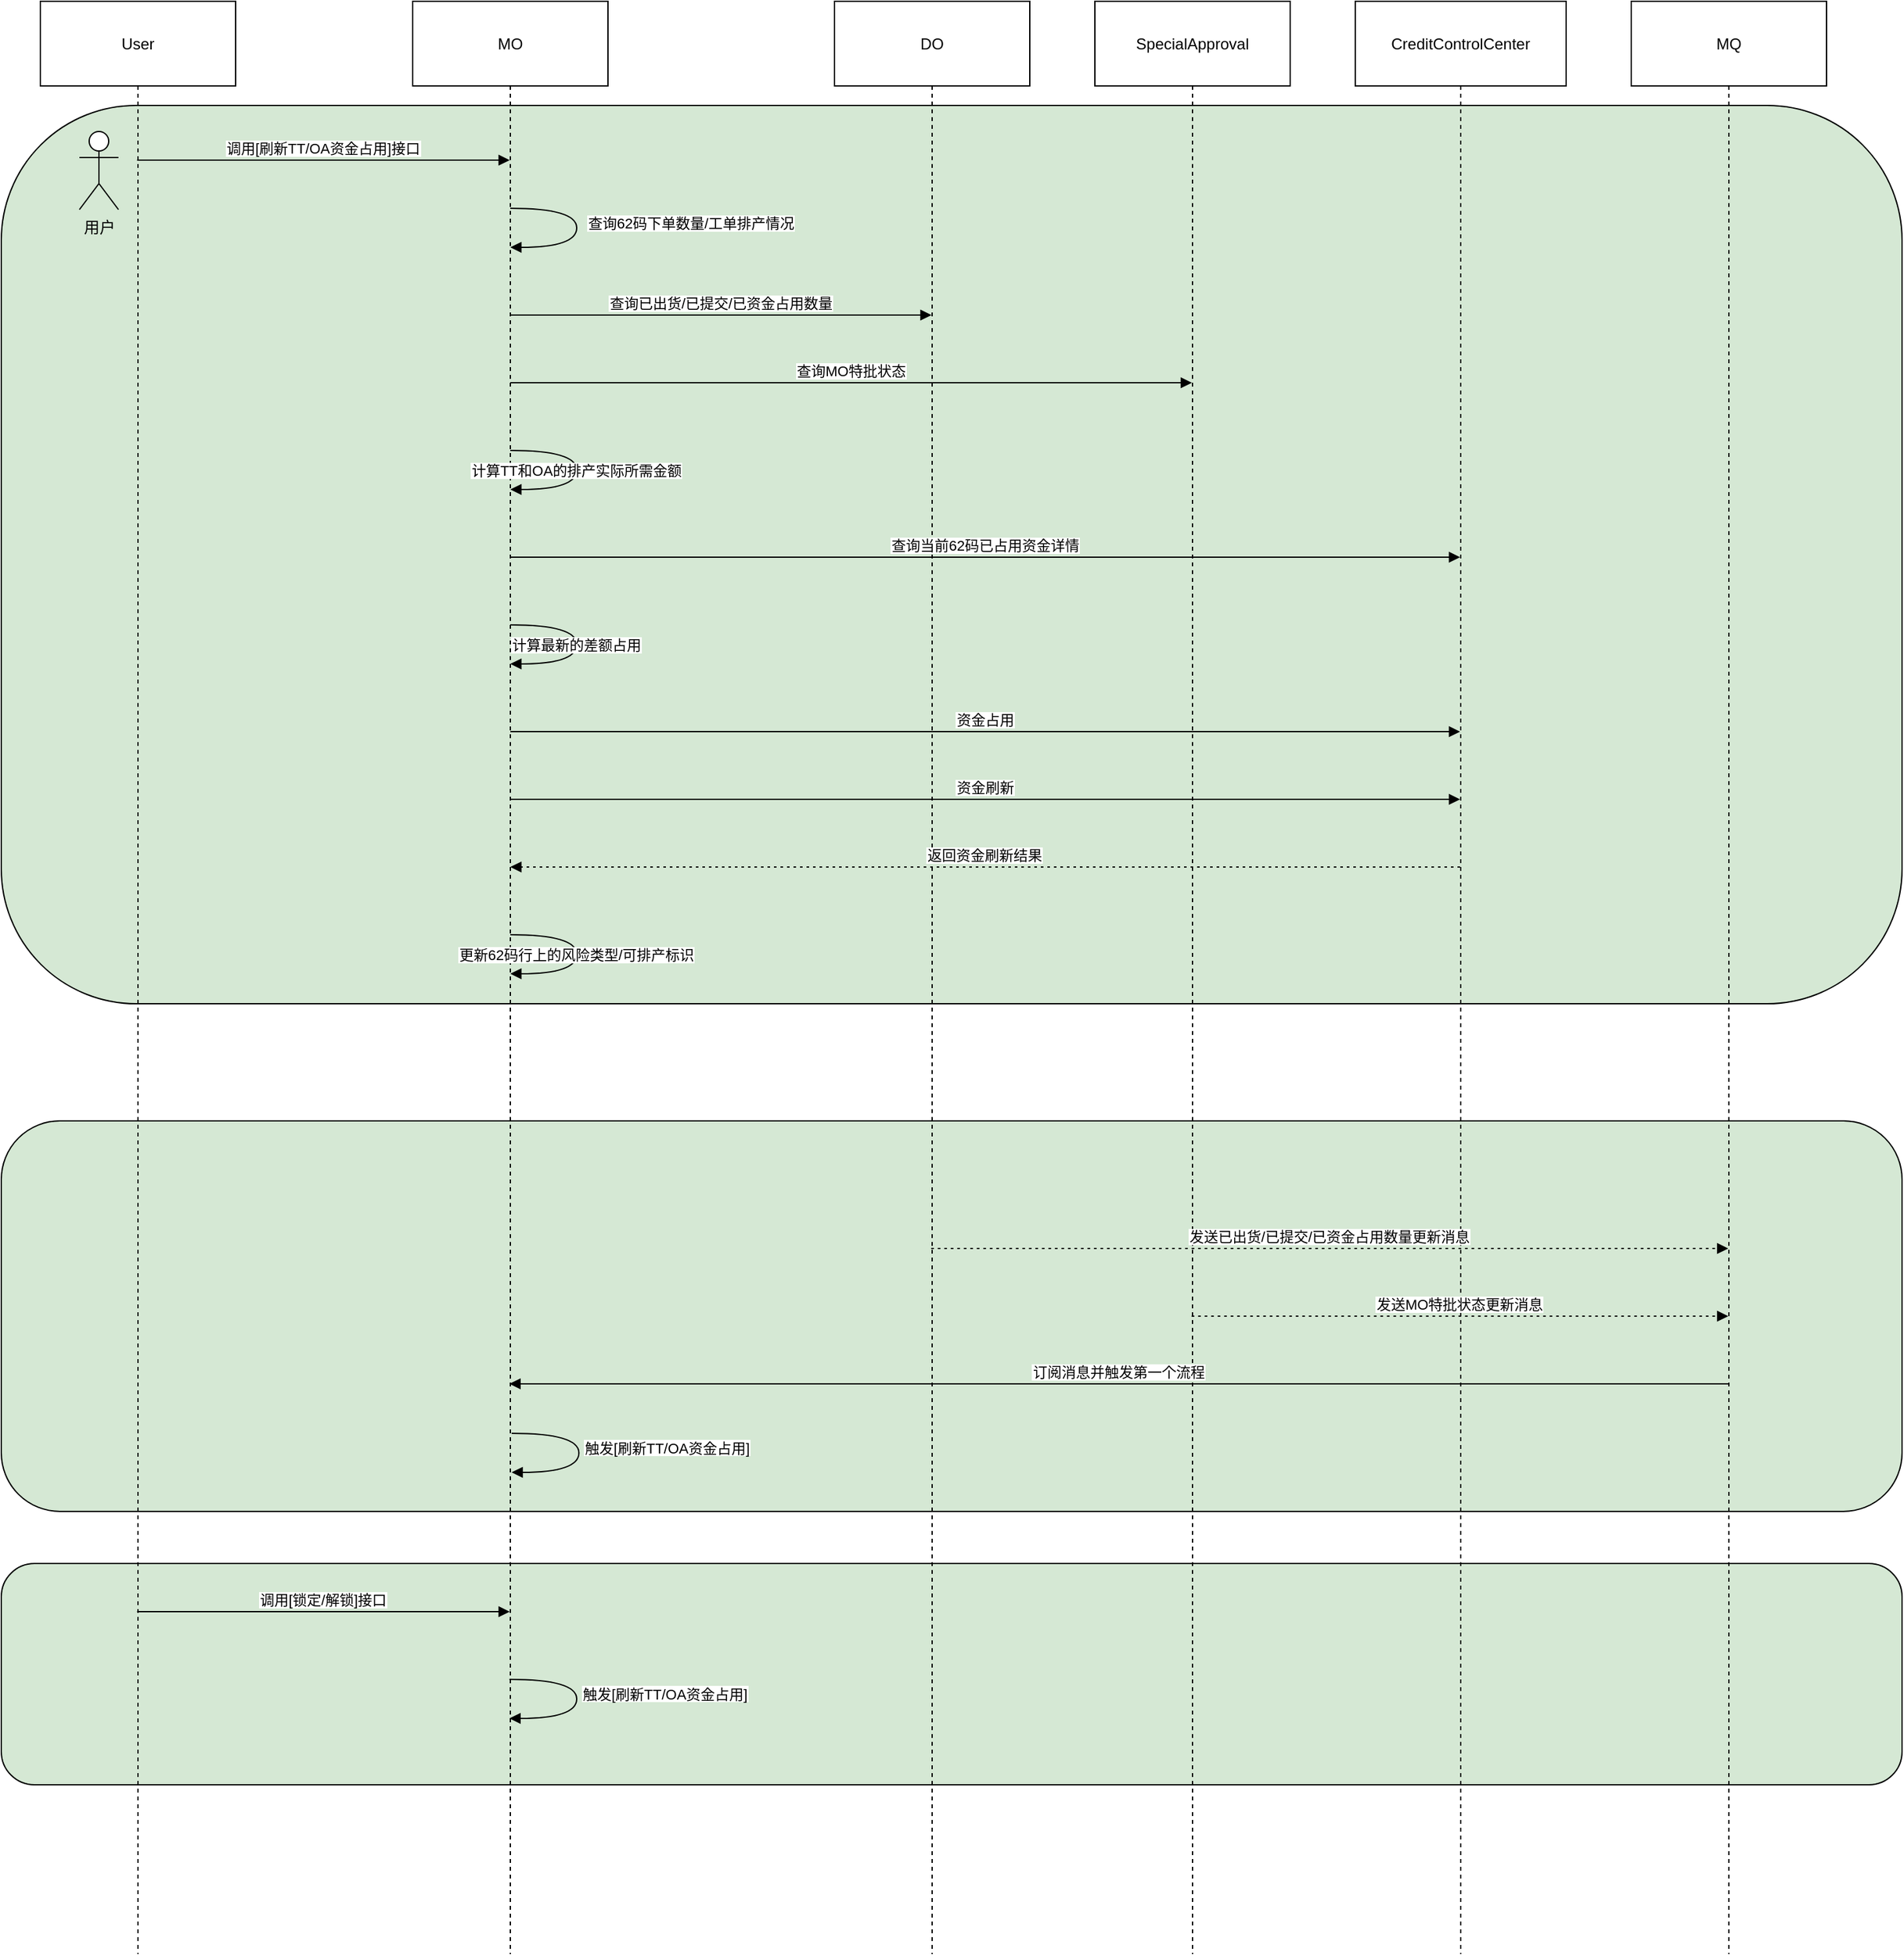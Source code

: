 <mxfile version="28.1.1">
  <diagram id="C5NioDderLb10LAesJQF" name="第 1 页">
    <mxGraphModel dx="1397" dy="348" grid="1" gridSize="10" guides="1" tooltips="1" connect="1" arrows="1" fold="1" page="1" pageScale="1" pageWidth="827" pageHeight="1169" math="0" shadow="0">
      <root>
        <mxCell id="0" />
        <mxCell id="1" parent="0" />
        <mxCell id="C7deDFVK92EXtW-6BP_k-24" value="" style="rounded=1;whiteSpace=wrap;html=1;fillColor=#D5E8D4;" vertex="1" parent="1">
          <mxGeometry x="-30" y="1200" width="1460" height="170" as="geometry" />
        </mxCell>
        <mxCell id="C7deDFVK92EXtW-6BP_k-23" value="" style="rounded=1;whiteSpace=wrap;html=1;fillColor=#D5E8D4;" vertex="1" parent="1">
          <mxGeometry x="-30" y="860" width="1460" height="300" as="geometry" />
        </mxCell>
        <mxCell id="bJO9nJOLajhvGZVp3YKl-24" value="" style="rounded=1;whiteSpace=wrap;html=1;fillColor=#D5E8D4;" parent="1" vertex="1">
          <mxGeometry x="-30" y="80" width="1460" height="690" as="geometry" />
        </mxCell>
        <mxCell id="2" value="User" style="shape=umlLifeline;perimeter=lifelinePerimeter;whiteSpace=wrap;container=1;dropTarget=0;collapsible=0;recursiveResize=0;outlineConnect=0;portConstraint=eastwest;newEdgeStyle={&quot;edgeStyle&quot;:&quot;elbowEdgeStyle&quot;,&quot;elbow&quot;:&quot;vertical&quot;,&quot;curved&quot;:0,&quot;rounded&quot;:0};size=65;" parent="1" vertex="1">
          <mxGeometry width="150" height="1500" as="geometry" />
        </mxCell>
        <mxCell id="3" value="MO" style="shape=umlLifeline;perimeter=lifelinePerimeter;whiteSpace=wrap;container=1;dropTarget=0;collapsible=0;recursiveResize=0;outlineConnect=0;portConstraint=eastwest;newEdgeStyle={&quot;edgeStyle&quot;:&quot;elbowEdgeStyle&quot;,&quot;elbow&quot;:&quot;vertical&quot;,&quot;curved&quot;:0,&quot;rounded&quot;:0};size=65;" parent="1" vertex="1">
          <mxGeometry x="286" width="150" height="1500" as="geometry" />
        </mxCell>
        <mxCell id="4" value="DO" style="shape=umlLifeline;perimeter=lifelinePerimeter;whiteSpace=wrap;container=1;dropTarget=0;collapsible=0;recursiveResize=0;outlineConnect=0;portConstraint=eastwest;newEdgeStyle={&quot;edgeStyle&quot;:&quot;elbowEdgeStyle&quot;,&quot;elbow&quot;:&quot;vertical&quot;,&quot;curved&quot;:0,&quot;rounded&quot;:0};size=65;" parent="1" vertex="1">
          <mxGeometry x="610" width="150" height="1500" as="geometry" />
        </mxCell>
        <mxCell id="5" value="SpecialApproval" style="shape=umlLifeline;perimeter=lifelinePerimeter;whiteSpace=wrap;container=1;dropTarget=0;collapsible=0;recursiveResize=0;outlineConnect=0;portConstraint=eastwest;newEdgeStyle={&quot;edgeStyle&quot;:&quot;elbowEdgeStyle&quot;,&quot;elbow&quot;:&quot;vertical&quot;,&quot;curved&quot;:0,&quot;rounded&quot;:0};size=65;" parent="1" vertex="1">
          <mxGeometry x="810" width="150" height="1500" as="geometry" />
        </mxCell>
        <mxCell id="6" value="CreditControlCenter" style="shape=umlLifeline;perimeter=lifelinePerimeter;whiteSpace=wrap;container=1;dropTarget=0;collapsible=0;recursiveResize=0;outlineConnect=0;portConstraint=eastwest;newEdgeStyle={&quot;edgeStyle&quot;:&quot;elbowEdgeStyle&quot;,&quot;elbow&quot;:&quot;vertical&quot;,&quot;curved&quot;:0,&quot;rounded&quot;:0};size=65;" parent="1" vertex="1">
          <mxGeometry x="1010" width="162" height="1500" as="geometry" />
        </mxCell>
        <mxCell id="7" value="MQ" style="shape=umlLifeline;perimeter=lifelinePerimeter;whiteSpace=wrap;container=1;dropTarget=0;collapsible=0;recursiveResize=0;outlineConnect=0;portConstraint=eastwest;newEdgeStyle={&quot;edgeStyle&quot;:&quot;elbowEdgeStyle&quot;,&quot;elbow&quot;:&quot;vertical&quot;,&quot;curved&quot;:0,&quot;rounded&quot;:0};size=65;" parent="1" vertex="1">
          <mxGeometry x="1222" width="150" height="1500" as="geometry" />
        </mxCell>
        <mxCell id="8" value="调用[刷新TT/OA资金占用]接口" style="verticalAlign=bottom;edgeStyle=elbowEdgeStyle;elbow=vertical;curved=0;rounded=0;endArrow=block;" parent="1" edge="1">
          <mxGeometry relative="1" as="geometry">
            <Array as="points">
              <mxPoint x="227" y="122" />
            </Array>
            <mxPoint x="74.324" y="122" as="sourcePoint" />
            <mxPoint x="360.5" y="122" as="targetPoint" />
          </mxGeometry>
        </mxCell>
        <mxCell id="9" value="查询62码下单数量/工单排产情况" style="curved=1;endArrow=block;" parent="1" source="3" target="3" edge="1">
          <mxGeometry x="-0.061" y="88" relative="1" as="geometry">
            <Array as="points">
              <mxPoint x="412" y="159" />
              <mxPoint x="412" y="189" />
            </Array>
            <mxPoint as="offset" />
          </mxGeometry>
        </mxCell>
        <mxCell id="10" value="查询已出货/已提交/已资金占用数量" style="verticalAlign=bottom;edgeStyle=elbowEdgeStyle;elbow=vertical;curved=0;rounded=0;endArrow=block;" parent="1" source="3" target="4" edge="1">
          <mxGeometry relative="1" as="geometry">
            <Array as="points">
              <mxPoint x="532" y="241" />
            </Array>
          </mxGeometry>
        </mxCell>
        <mxCell id="11" value="查询MO特批状态" style="verticalAlign=bottom;edgeStyle=elbowEdgeStyle;elbow=vertical;curved=0;rounded=0;endArrow=block;" parent="1" source="3" target="5" edge="1">
          <mxGeometry relative="1" as="geometry">
            <Array as="points">
              <mxPoint x="632" y="293" />
            </Array>
          </mxGeometry>
        </mxCell>
        <mxCell id="12" value="计算TT和OA的排产实际所需金额" style="curved=1;endArrow=block;" parent="1" source="3" target="3" edge="1">
          <mxGeometry relative="1" as="geometry">
            <Array as="points">
              <mxPoint x="412" y="345" />
              <mxPoint x="412" y="375" />
            </Array>
          </mxGeometry>
        </mxCell>
        <mxCell id="13" value="查询当前62码已占用资金详情" style="verticalAlign=bottom;edgeStyle=elbowEdgeStyle;elbow=vertical;curved=0;rounded=0;endArrow=block;" parent="1" source="3" target="6" edge="1">
          <mxGeometry relative="1" as="geometry">
            <Array as="points">
              <mxPoint x="735" y="427" />
            </Array>
          </mxGeometry>
        </mxCell>
        <mxCell id="14" value="计算最新的差额占用" style="curved=1;endArrow=block;" parent="1" source="3" target="3" edge="1">
          <mxGeometry relative="1" as="geometry">
            <Array as="points">
              <mxPoint x="412" y="479" />
              <mxPoint x="412" y="509" />
            </Array>
          </mxGeometry>
        </mxCell>
        <mxCell id="15" value="资金占用" style="verticalAlign=bottom;edgeStyle=elbowEdgeStyle;elbow=vertical;curved=0;rounded=0;endArrow=block;" parent="1" source="3" target="6" edge="1">
          <mxGeometry relative="1" as="geometry">
            <Array as="points">
              <mxPoint x="735" y="561" />
            </Array>
          </mxGeometry>
        </mxCell>
        <mxCell id="16" value="资金刷新" style="verticalAlign=bottom;edgeStyle=elbowEdgeStyle;elbow=vertical;curved=0;rounded=0;endArrow=block;" parent="1" source="3" target="6" edge="1">
          <mxGeometry relative="1" as="geometry">
            <Array as="points">
              <mxPoint x="735" y="613" />
            </Array>
          </mxGeometry>
        </mxCell>
        <mxCell id="17" value="返回资金刷新结果" style="verticalAlign=bottom;edgeStyle=elbowEdgeStyle;elbow=vertical;curved=0;rounded=0;dashed=1;dashPattern=2 3;endArrow=block;" parent="1" source="6" target="3" edge="1">
          <mxGeometry relative="1" as="geometry">
            <Array as="points">
              <mxPoint x="738" y="665" />
            </Array>
          </mxGeometry>
        </mxCell>
        <mxCell id="18" value="更新62码行上的风险类型/可排产标识" style="curved=1;endArrow=block;" parent="1" source="3" target="3" edge="1">
          <mxGeometry relative="1" as="geometry">
            <Array as="points">
              <mxPoint x="412" y="717" />
              <mxPoint x="412" y="747" />
            </Array>
          </mxGeometry>
        </mxCell>
        <mxCell id="19" value="发送已出货/已提交/已资金占用数量更新消息" style="verticalAlign=bottom;edgeStyle=elbowEdgeStyle;elbow=vertical;curved=0;rounded=0;dashed=1;dashPattern=2 3;endArrow=block;" parent="1" edge="1">
          <mxGeometry relative="1" as="geometry">
            <Array as="points">
              <mxPoint x="1000" y="958" />
            </Array>
            <mxPoint x="684.324" y="958" as="sourcePoint" />
            <mxPoint x="1296.5" y="958" as="targetPoint" />
          </mxGeometry>
        </mxCell>
        <mxCell id="20" value="发送MO特批状态更新消息" style="verticalAlign=bottom;edgeStyle=elbowEdgeStyle;elbow=vertical;curved=0;rounded=0;dashed=1;dashPattern=2 3;endArrow=block;" parent="1" edge="1">
          <mxGeometry relative="1" as="geometry">
            <Array as="points">
              <mxPoint x="1100" y="1010" />
            </Array>
            <mxPoint x="884.324" y="1010" as="sourcePoint" />
            <mxPoint x="1296.5" y="1010" as="targetPoint" />
          </mxGeometry>
        </mxCell>
        <mxCell id="21" value="订阅消息并触发第一个流程" style="verticalAlign=bottom;edgeStyle=elbowEdgeStyle;elbow=vertical;curved=0;rounded=0;endArrow=block;" parent="1" edge="1">
          <mxGeometry relative="1" as="geometry">
            <Array as="points">
              <mxPoint x="841" y="1062" />
            </Array>
            <mxPoint x="1296.5" y="1062" as="sourcePoint" />
            <mxPoint x="360.324" y="1062" as="targetPoint" />
          </mxGeometry>
        </mxCell>
        <mxCell id="22" value="调用[锁定/解锁]接口" style="verticalAlign=bottom;edgeStyle=elbowEdgeStyle;elbow=vertical;curved=0;rounded=0;endArrow=block;" parent="1" edge="1">
          <mxGeometry relative="1" as="geometry">
            <Array as="points">
              <mxPoint x="227" y="1237" />
            </Array>
            <mxPoint x="74.324" y="1237" as="sourcePoint" />
            <mxPoint x="360.5" y="1237" as="targetPoint" />
          </mxGeometry>
        </mxCell>
        <mxCell id="23" value="触发[刷新TT/OA资金占用]" style="curved=1;endArrow=block;" parent="1" edge="1">
          <mxGeometry x="-0.06" y="68" relative="1" as="geometry">
            <Array as="points">
              <mxPoint x="412" y="1289" />
              <mxPoint x="412" y="1319" />
            </Array>
            <mxPoint x="360.324" y="1289" as="sourcePoint" />
            <mxPoint x="360.324" y="1319" as="targetPoint" />
            <mxPoint as="offset" />
          </mxGeometry>
        </mxCell>
        <mxCell id="bJO9nJOLajhvGZVp3YKl-23" value="用户" style="shape=umlActor;verticalLabelPosition=bottom;verticalAlign=top;html=1;outlineConnect=0;" parent="1" vertex="1">
          <mxGeometry x="30" y="100" width="30" height="60" as="geometry" />
        </mxCell>
        <mxCell id="C7deDFVK92EXtW-6BP_k-25" value="触发[刷新TT/OA资金占用]" style="curved=1;endArrow=block;" edge="1" parent="1">
          <mxGeometry x="-0.06" y="68" relative="1" as="geometry">
            <Array as="points">
              <mxPoint x="413.676" y="1100" />
              <mxPoint x="413.676" y="1130" />
            </Array>
            <mxPoint x="362" y="1100" as="sourcePoint" />
            <mxPoint x="362" y="1130" as="targetPoint" />
            <mxPoint as="offset" />
          </mxGeometry>
        </mxCell>
      </root>
    </mxGraphModel>
  </diagram>
</mxfile>
